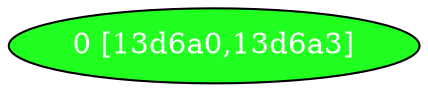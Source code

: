 diGraph libnss3{
	libnss3_0  [style=filled fillcolor="#20FF20" fontcolor="#ffffff" shape=oval label="0 [13d6a0,13d6a3]"]


}
